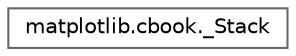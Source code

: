 digraph "Graphical Class Hierarchy"
{
 // LATEX_PDF_SIZE
  bgcolor="transparent";
  edge [fontname=Helvetica,fontsize=10,labelfontname=Helvetica,labelfontsize=10];
  node [fontname=Helvetica,fontsize=10,shape=box,height=0.2,width=0.4];
  rankdir="LR";
  Node0 [id="Node000000",label="matplotlib.cbook._Stack",height=0.2,width=0.4,color="grey40", fillcolor="white", style="filled",URL="$d0/d20/classmatplotlib_1_1cbook_1_1__Stack.html",tooltip=" "];
}
